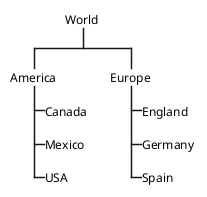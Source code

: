 @startwbs
*_ World
**_ America
***_ Canada
***_ Mexico
***_ USA
**_ Europe
***_ England
***_ Germany
***_ Spain
@endwbs
